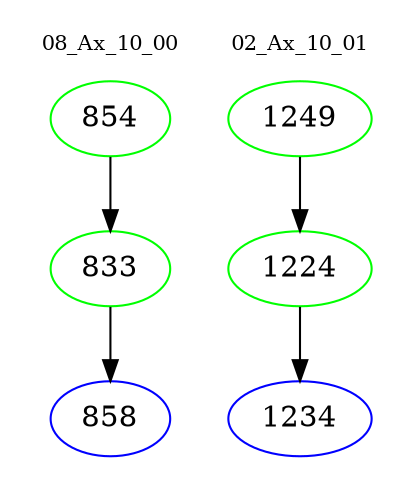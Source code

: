 digraph{
subgraph cluster_0 {
color = white
label = "08_Ax_10_00";
fontsize=10;
T0_854 [label="854", color="green"]
T0_854 -> T0_833 [color="black"]
T0_833 [label="833", color="green"]
T0_833 -> T0_858 [color="black"]
T0_858 [label="858", color="blue"]
}
subgraph cluster_1 {
color = white
label = "02_Ax_10_01";
fontsize=10;
T1_1249 [label="1249", color="green"]
T1_1249 -> T1_1224 [color="black"]
T1_1224 [label="1224", color="green"]
T1_1224 -> T1_1234 [color="black"]
T1_1234 [label="1234", color="blue"]
}
}
